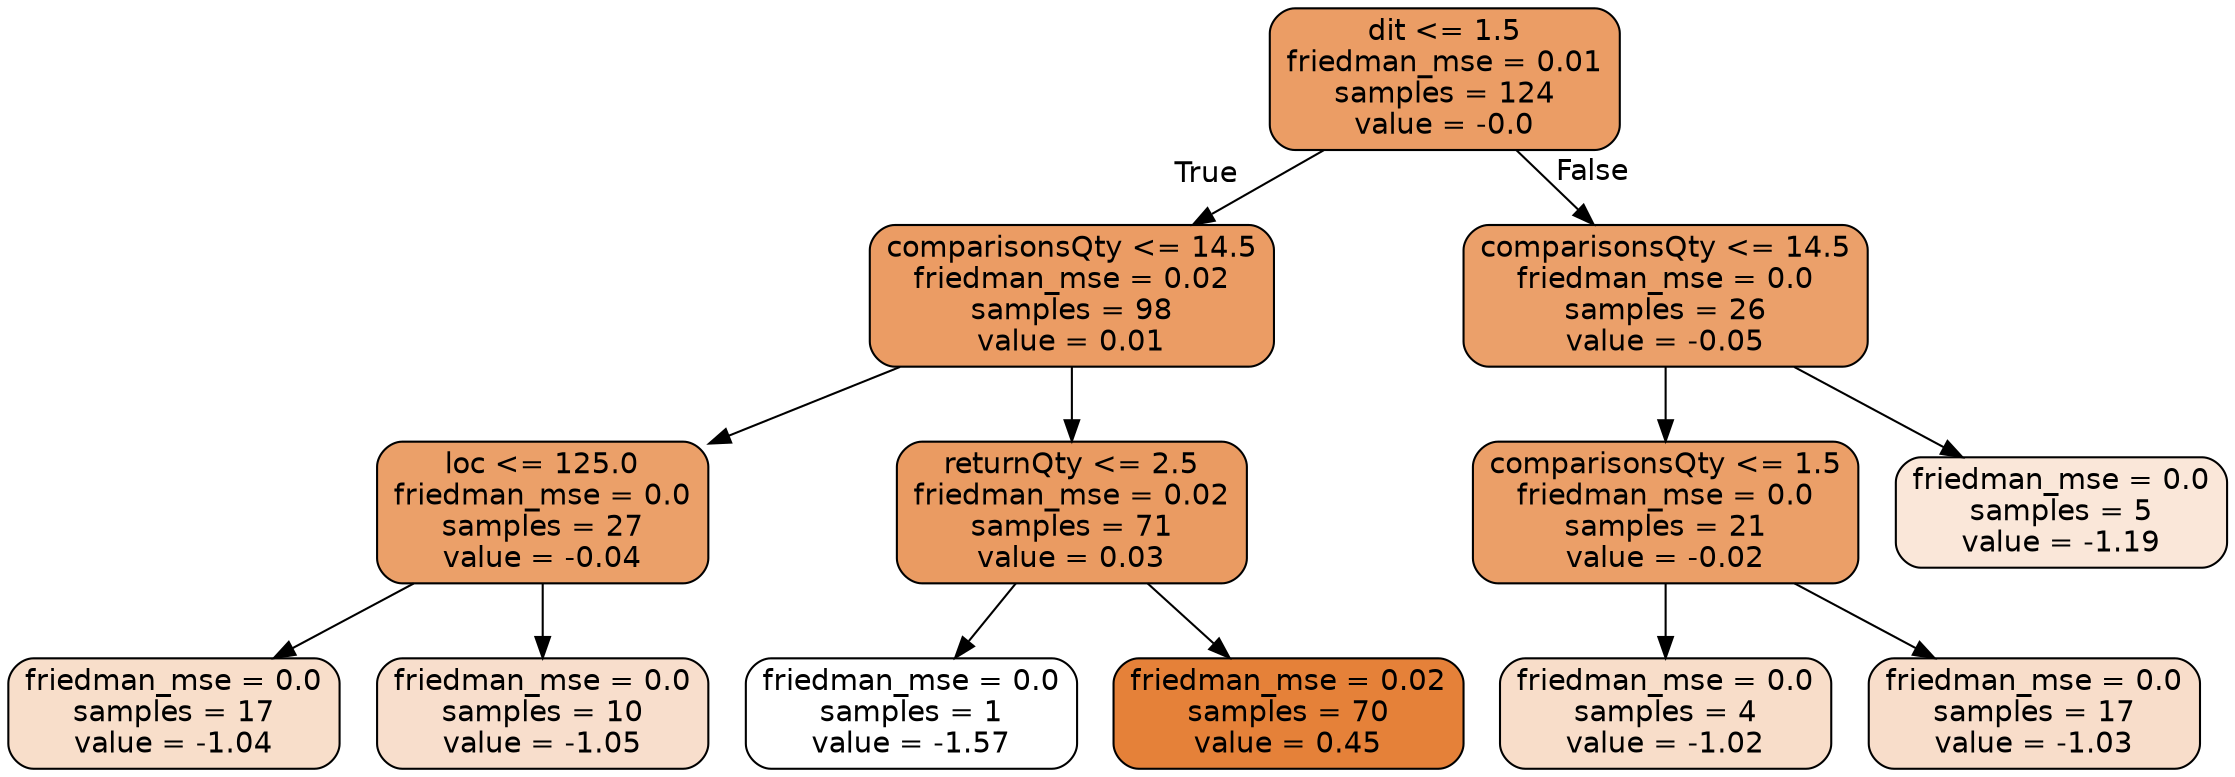 digraph Tree {
node [shape=box, style="filled, rounded", color="black", fontname="helvetica"] ;
edge [fontname="helvetica"] ;
0 [label="dit <= 1.5\nfriedman_mse = 0.01\nsamples = 124\nvalue = -0.0", fillcolor="#eb9d65"] ;
1 [label="comparisonsQty <= 14.5\nfriedman_mse = 0.02\nsamples = 98\nvalue = 0.01", fillcolor="#eb9c64"] ;
0 -> 1 [labeldistance=2.5, labelangle=45, headlabel="True"] ;
3 [label="loc <= 125.0\nfriedman_mse = 0.0\nsamples = 27\nvalue = -0.04", fillcolor="#eba069"] ;
1 -> 3 ;
9 [label="friedman_mse = 0.0\nsamples = 17\nvalue = -1.04", fillcolor="#f8deca"] ;
3 -> 9 ;
10 [label="friedman_mse = 0.0\nsamples = 10\nvalue = -1.05", fillcolor="#f8decc"] ;
3 -> 10 ;
4 [label="returnQty <= 2.5\nfriedman_mse = 0.02\nsamples = 71\nvalue = 0.03", fillcolor="#ea9b62"] ;
1 -> 4 ;
5 [label="friedman_mse = 0.0\nsamples = 1\nvalue = -1.57", fillcolor="#ffffff"] ;
4 -> 5 ;
6 [label="friedman_mse = 0.02\nsamples = 70\nvalue = 0.45", fillcolor="#e58139"] ;
4 -> 6 ;
2 [label="comparisonsQty <= 14.5\nfriedman_mse = 0.0\nsamples = 26\nvalue = -0.05", fillcolor="#eba06a"] ;
0 -> 2 [labeldistance=2.5, labelangle=-45, headlabel="False"] ;
7 [label="comparisonsQty <= 1.5\nfriedman_mse = 0.0\nsamples = 21\nvalue = -0.02", fillcolor="#eb9f68"] ;
2 -> 7 ;
11 [label="friedman_mse = 0.0\nsamples = 4\nvalue = -1.02", fillcolor="#f8ddc9"] ;
7 -> 11 ;
12 [label="friedman_mse = 0.0\nsamples = 17\nvalue = -1.03", fillcolor="#f8ddca"] ;
7 -> 12 ;
8 [label="friedman_mse = 0.0\nsamples = 5\nvalue = -1.19", fillcolor="#fae7d9"] ;
2 -> 8 ;
}